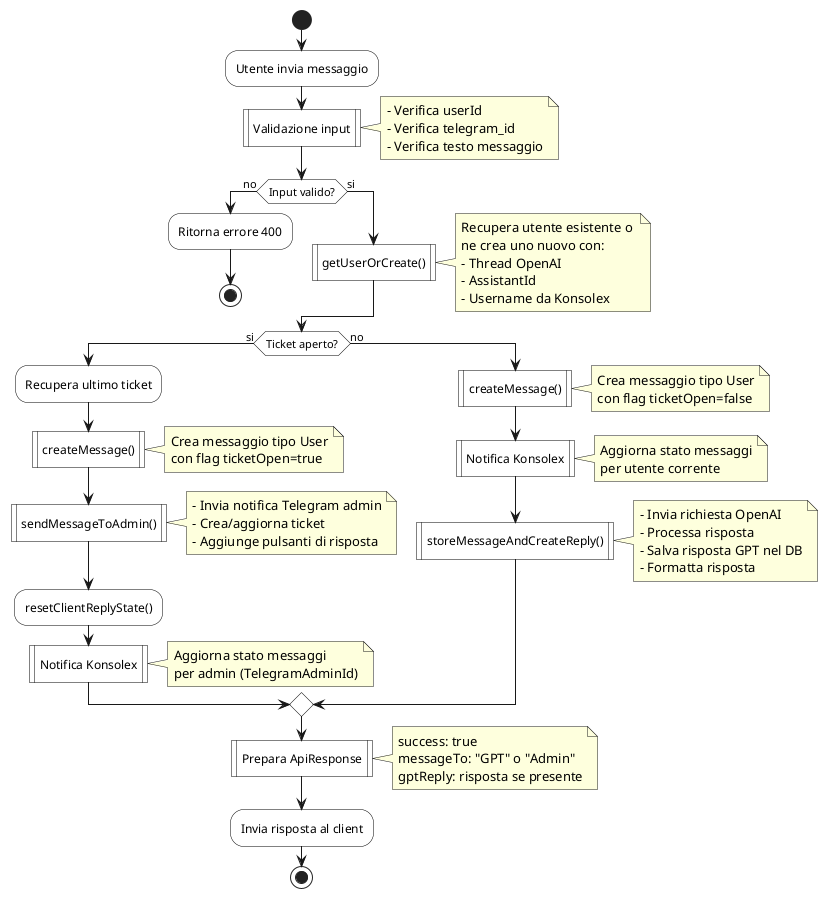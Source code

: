 @startuml Message-Flow
skinparam ActivityBackgroundColor white
skinparam ActivityBorderColor black

start

:Utente invia messaggio;

:Validazione input|
note right
- Verifica userId
- Verifica telegram_id
- Verifica testo messaggio
end note

if (Input valido?) then (no)
    :Ritorna errore 400;
    stop
else (si)
    :getUserOrCreate()|
    note right
    Recupera utente esistente o 
    ne crea uno nuovo con:
    - Thread OpenAI
    - AssistantId
    - Username da Konsolex
    end note
endif

if (Ticket aperto?) then (si)
    :Recupera ultimo ticket;
    :createMessage()|
    note right
    Crea messaggio tipo User
    con flag ticketOpen=true
    end note
    
    :sendMessageToAdmin()|
    note right
    - Invia notifica Telegram admin
    - Crea/aggiorna ticket
    - Aggiunge pulsanti di risposta
    end note
    
    :resetClientReplyState();
    
    :Notifica Konsolex|
    note right
    Aggiorna stato messaggi
    per admin (TelegramAdminId)
    end note
    
else (no)
    :createMessage()|
    note right
    Crea messaggio tipo User
    con flag ticketOpen=false
    end note
    
    :Notifica Konsolex|
    note right
    Aggiorna stato messaggi
    per utente corrente
    end note
    
    :storeMessageAndCreateReply()|
    note right
    - Invia richiesta OpenAI
    - Processa risposta
    - Salva risposta GPT nel DB
    - Formatta risposta
    end note
endif

:Prepara ApiResponse|
note right
success: true
messageTo: "GPT" o "Admin"
gptReply: risposta se presente
end note

:Invia risposta al client;

stop
@enduml
